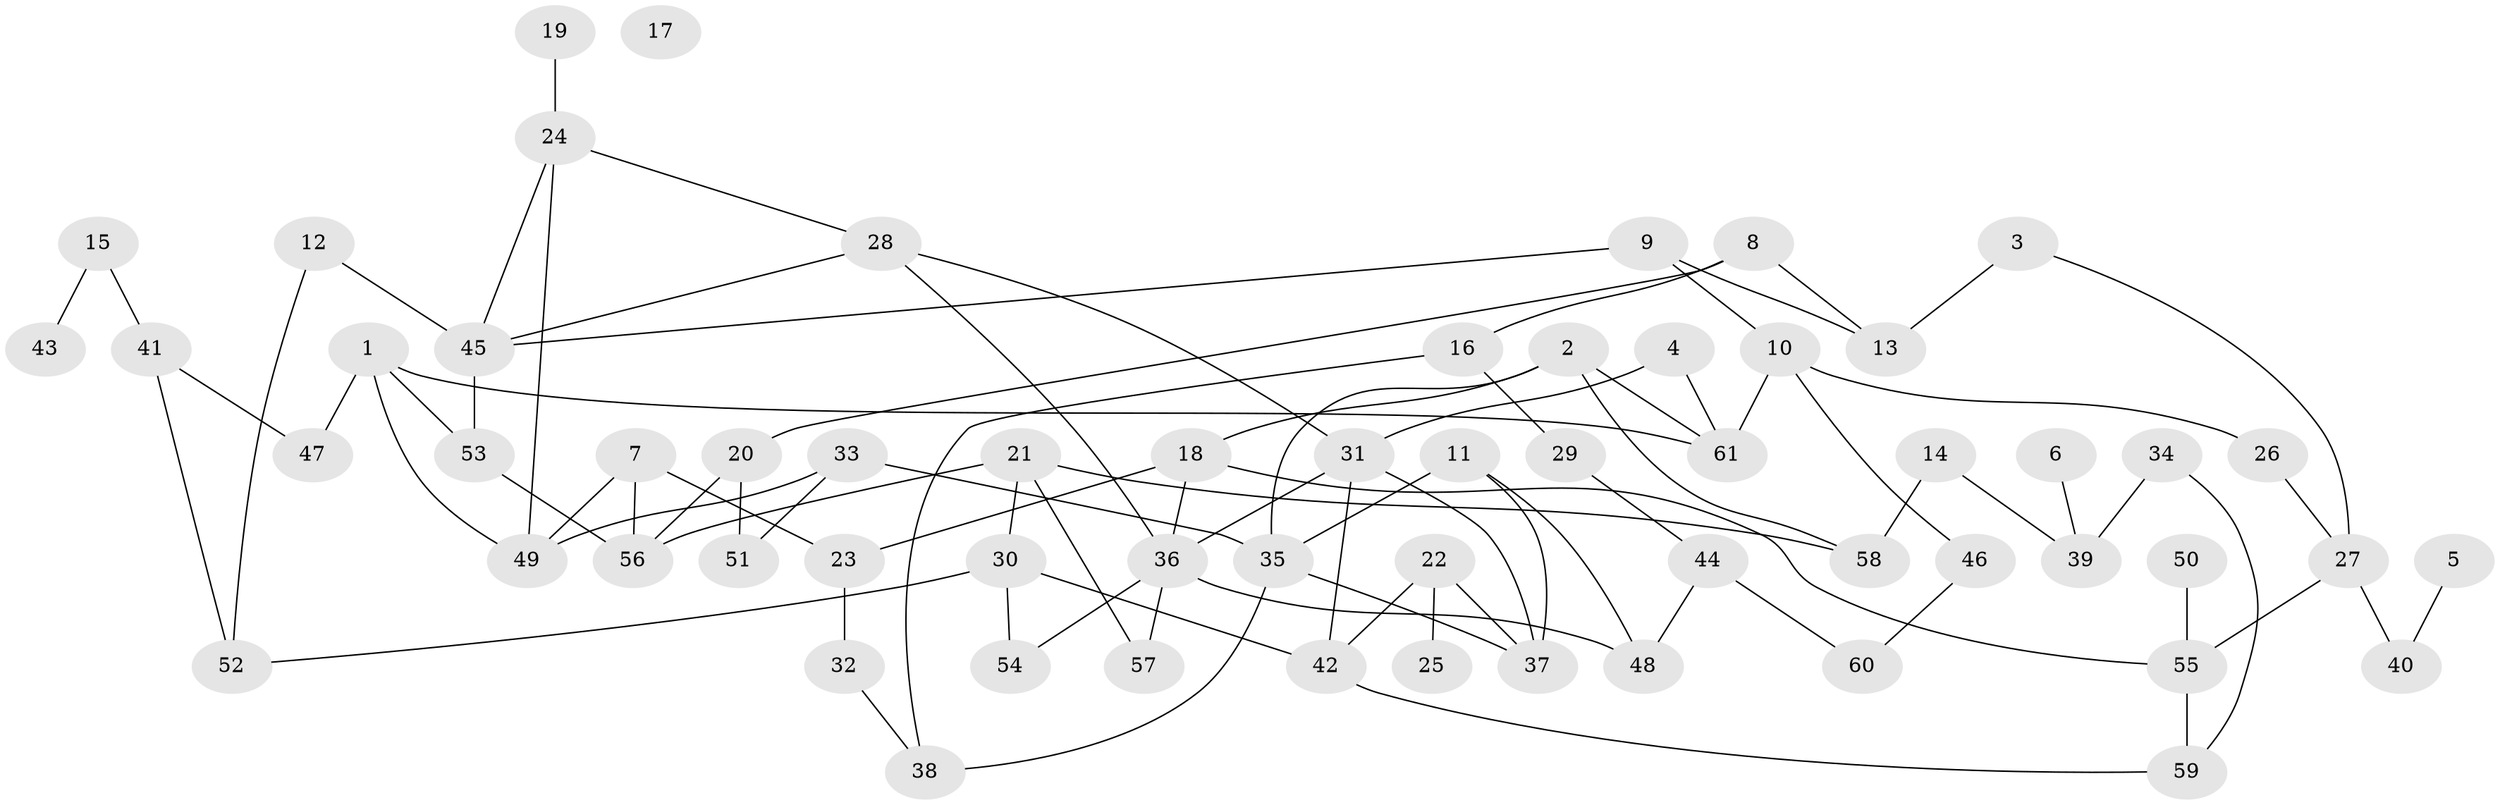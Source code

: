 // Generated by graph-tools (version 1.1) at 2025/00/03/09/25 03:00:51]
// undirected, 61 vertices, 88 edges
graph export_dot {
graph [start="1"]
  node [color=gray90,style=filled];
  1;
  2;
  3;
  4;
  5;
  6;
  7;
  8;
  9;
  10;
  11;
  12;
  13;
  14;
  15;
  16;
  17;
  18;
  19;
  20;
  21;
  22;
  23;
  24;
  25;
  26;
  27;
  28;
  29;
  30;
  31;
  32;
  33;
  34;
  35;
  36;
  37;
  38;
  39;
  40;
  41;
  42;
  43;
  44;
  45;
  46;
  47;
  48;
  49;
  50;
  51;
  52;
  53;
  54;
  55;
  56;
  57;
  58;
  59;
  60;
  61;
  1 -- 47;
  1 -- 49;
  1 -- 53;
  1 -- 61;
  2 -- 18;
  2 -- 35;
  2 -- 58;
  2 -- 61;
  3 -- 13;
  3 -- 27;
  4 -- 31;
  4 -- 61;
  5 -- 40;
  6 -- 39;
  7 -- 23;
  7 -- 49;
  7 -- 56;
  8 -- 13;
  8 -- 16;
  8 -- 20;
  9 -- 10;
  9 -- 13;
  9 -- 45;
  10 -- 26;
  10 -- 46;
  10 -- 61;
  11 -- 35;
  11 -- 37;
  11 -- 48;
  12 -- 45;
  12 -- 52;
  14 -- 39;
  14 -- 58;
  15 -- 41;
  15 -- 43;
  16 -- 29;
  16 -- 38;
  18 -- 23;
  18 -- 36;
  18 -- 55;
  19 -- 24;
  20 -- 51;
  20 -- 56;
  21 -- 30;
  21 -- 56;
  21 -- 57;
  21 -- 58;
  22 -- 25;
  22 -- 37;
  22 -- 42;
  23 -- 32;
  24 -- 28;
  24 -- 45;
  24 -- 49;
  26 -- 27;
  27 -- 40;
  27 -- 55;
  28 -- 31;
  28 -- 36;
  28 -- 45;
  29 -- 44;
  30 -- 42;
  30 -- 52;
  30 -- 54;
  31 -- 36;
  31 -- 37;
  31 -- 42;
  32 -- 38;
  33 -- 35;
  33 -- 49;
  33 -- 51;
  34 -- 39;
  34 -- 59;
  35 -- 37;
  35 -- 38;
  36 -- 48;
  36 -- 54;
  36 -- 57;
  41 -- 47;
  41 -- 52;
  42 -- 59;
  44 -- 48;
  44 -- 60;
  45 -- 53;
  46 -- 60;
  50 -- 55;
  53 -- 56;
  55 -- 59;
}
